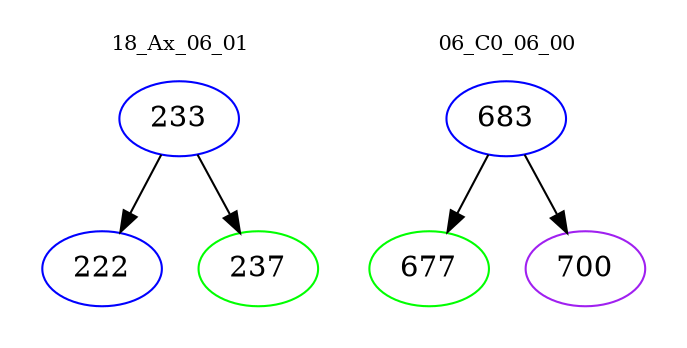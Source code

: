 digraph{
subgraph cluster_0 {
color = white
label = "18_Ax_06_01";
fontsize=10;
T0_233 [label="233", color="blue"]
T0_233 -> T0_222 [color="black"]
T0_222 [label="222", color="blue"]
T0_233 -> T0_237 [color="black"]
T0_237 [label="237", color="green"]
}
subgraph cluster_1 {
color = white
label = "06_C0_06_00";
fontsize=10;
T1_683 [label="683", color="blue"]
T1_683 -> T1_677 [color="black"]
T1_677 [label="677", color="green"]
T1_683 -> T1_700 [color="black"]
T1_700 [label="700", color="purple"]
}
}

